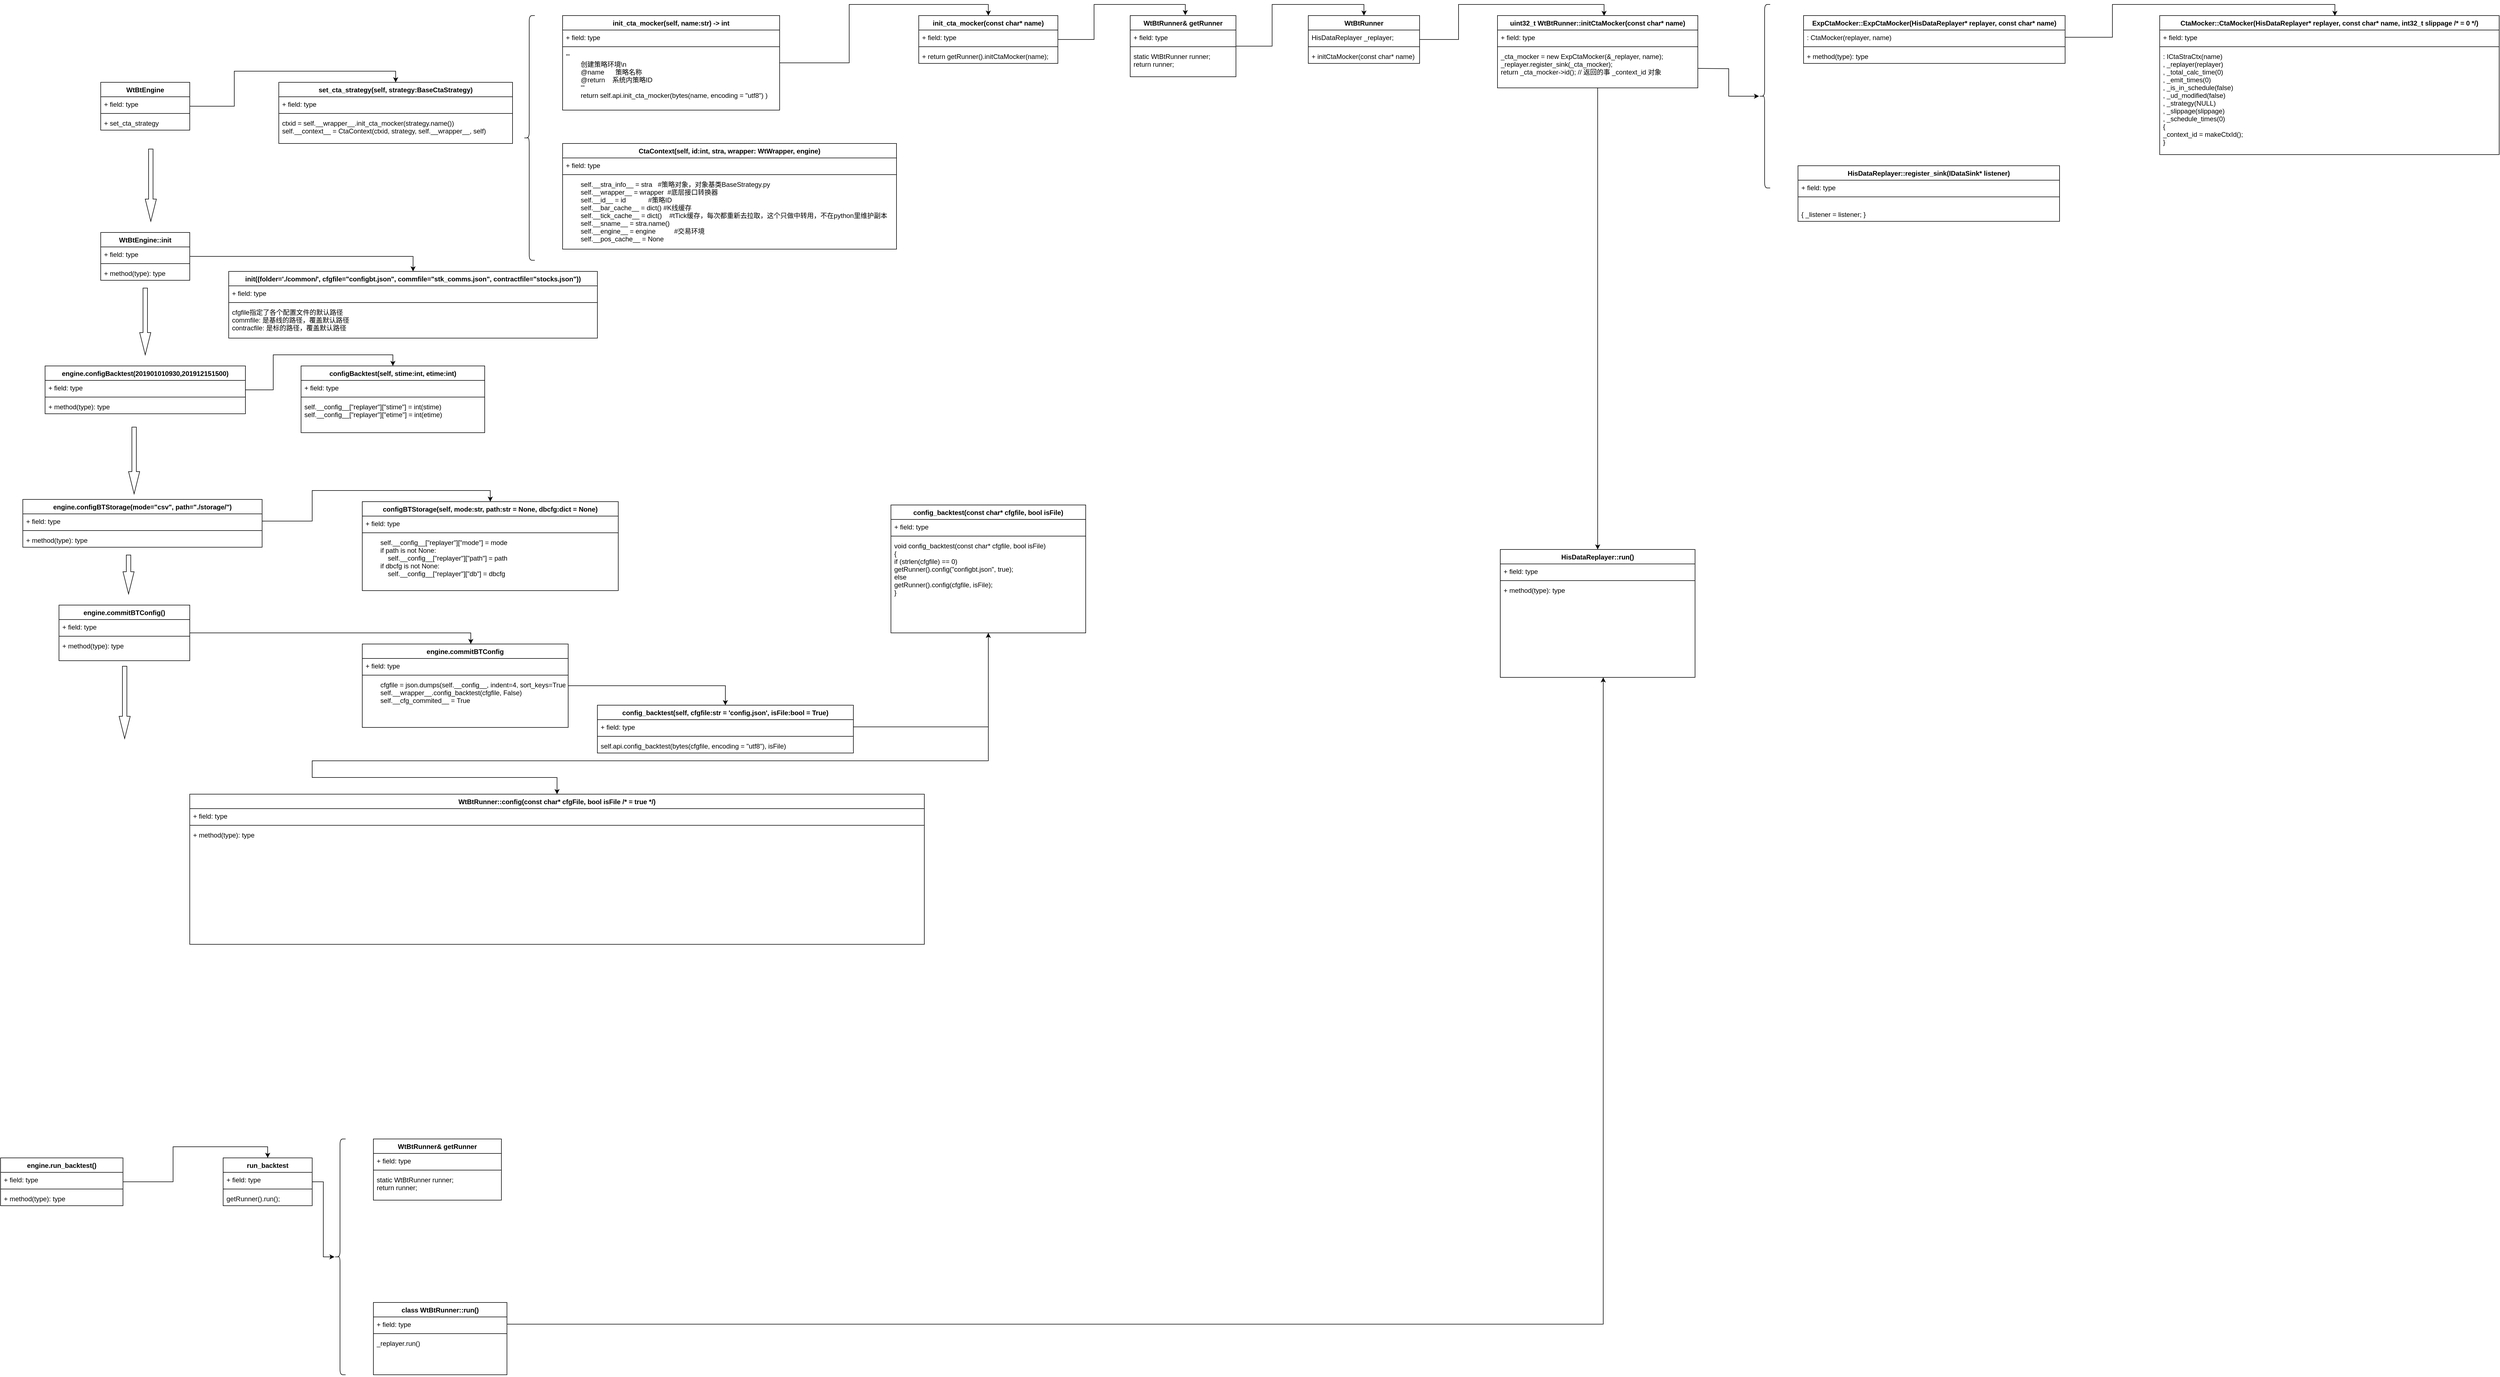 <mxfile version="14.6.1" type="github">
  <diagram name="Page-1" id="9f46799a-70d6-7492-0946-bef42562c5a5">
    <mxGraphModel dx="1422" dy="794" grid="1" gridSize="10" guides="1" tooltips="1" connect="1" arrows="1" fold="1" page="1" pageScale="1" pageWidth="1100" pageHeight="850" background="#ffffff" math="0" shadow="0">
      <root>
        <mxCell id="0" />
        <mxCell id="1" parent="0" />
        <mxCell id="l2wqr4erujufnA9Lx4gH-5" style="edgeStyle=orthogonalEdgeStyle;rounded=0;orthogonalLoop=1;jettySize=auto;html=1;entryX=0.5;entryY=0;entryDx=0;entryDy=0;" parent="1" source="Ul8AEVvklkczvMw4_RcE-1" target="l2wqr4erujufnA9Lx4gH-1" edge="1">
          <mxGeometry relative="1" as="geometry" />
        </mxCell>
        <mxCell id="Ul8AEVvklkczvMw4_RcE-1" value="WtBtEngine" style="swimlane;fontStyle=1;align=center;verticalAlign=top;childLayout=stackLayout;horizontal=1;startSize=26;horizontalStack=0;resizeParent=1;resizeParentMax=0;resizeLast=0;collapsible=1;marginBottom=0;" parent="1" vertex="1">
          <mxGeometry x="250" y="150" width="160" height="86" as="geometry" />
        </mxCell>
        <mxCell id="Ul8AEVvklkczvMw4_RcE-2" value="+ field: type" style="text;strokeColor=none;fillColor=none;align=left;verticalAlign=top;spacingLeft=4;spacingRight=4;overflow=hidden;rotatable=0;points=[[0,0.5],[1,0.5]];portConstraint=eastwest;" parent="Ul8AEVvklkczvMw4_RcE-1" vertex="1">
          <mxGeometry y="26" width="160" height="26" as="geometry" />
        </mxCell>
        <mxCell id="Ul8AEVvklkczvMw4_RcE-3" value="" style="line;strokeWidth=1;fillColor=none;align=left;verticalAlign=middle;spacingTop=-1;spacingLeft=3;spacingRight=3;rotatable=0;labelPosition=right;points=[];portConstraint=eastwest;" parent="Ul8AEVvklkczvMw4_RcE-1" vertex="1">
          <mxGeometry y="52" width="160" height="8" as="geometry" />
        </mxCell>
        <mxCell id="Ul8AEVvklkczvMw4_RcE-4" value="+ set_cta_strategy" style="text;strokeColor=none;fillColor=none;align=left;verticalAlign=top;spacingLeft=4;spacingRight=4;overflow=hidden;rotatable=0;points=[[0,0.5],[1,0.5]];portConstraint=eastwest;" parent="Ul8AEVvklkczvMw4_RcE-1" vertex="1">
          <mxGeometry y="60" width="160" height="26" as="geometry" />
        </mxCell>
        <mxCell id="l2wqr4erujufnA9Lx4gH-1" value="set_cta_strategy(self, strategy:BaseCtaStrategy)" style="swimlane;fontStyle=1;align=center;verticalAlign=top;childLayout=stackLayout;horizontal=1;startSize=26;horizontalStack=0;resizeParent=1;resizeParentMax=0;resizeLast=0;collapsible=1;marginBottom=0;" parent="1" vertex="1">
          <mxGeometry x="570" y="150" width="420" height="110" as="geometry" />
        </mxCell>
        <mxCell id="l2wqr4erujufnA9Lx4gH-2" value="+ field: type" style="text;strokeColor=none;fillColor=none;align=left;verticalAlign=top;spacingLeft=4;spacingRight=4;overflow=hidden;rotatable=0;points=[[0,0.5],[1,0.5]];portConstraint=eastwest;" parent="l2wqr4erujufnA9Lx4gH-1" vertex="1">
          <mxGeometry y="26" width="420" height="26" as="geometry" />
        </mxCell>
        <mxCell id="l2wqr4erujufnA9Lx4gH-3" value="" style="line;strokeWidth=1;fillColor=none;align=left;verticalAlign=middle;spacingTop=-1;spacingLeft=3;spacingRight=3;rotatable=0;labelPosition=right;points=[];portConstraint=eastwest;" parent="l2wqr4erujufnA9Lx4gH-1" vertex="1">
          <mxGeometry y="52" width="420" height="8" as="geometry" />
        </mxCell>
        <mxCell id="l2wqr4erujufnA9Lx4gH-4" value="ctxid = self.__wrapper__.init_cta_mocker(strategy.name())&#xa;self.__context__ = CtaContext(ctxid, strategy, self.__wrapper__, self)" style="text;strokeColor=none;fillColor=none;align=left;verticalAlign=top;spacingLeft=4;spacingRight=4;overflow=hidden;rotatable=0;points=[[0,0.5],[1,0.5]];portConstraint=eastwest;" parent="l2wqr4erujufnA9Lx4gH-1" vertex="1">
          <mxGeometry y="60" width="420" height="50" as="geometry" />
        </mxCell>
        <mxCell id="IstVKyMH8X0pCNB1lLBm-5" style="edgeStyle=orthogonalEdgeStyle;rounded=0;orthogonalLoop=1;jettySize=auto;html=1;entryX=0.5;entryY=0;entryDx=0;entryDy=0;" parent="1" source="l2wqr4erujufnA9Lx4gH-6" target="IstVKyMH8X0pCNB1lLBm-1" edge="1">
          <mxGeometry relative="1" as="geometry" />
        </mxCell>
        <mxCell id="l2wqr4erujufnA9Lx4gH-6" value="init_cta_mocker(self, name:str) -&gt; int" style="swimlane;fontStyle=1;align=center;verticalAlign=top;childLayout=stackLayout;horizontal=1;startSize=26;horizontalStack=0;resizeParent=1;resizeParentMax=0;resizeLast=0;collapsible=1;marginBottom=0;" parent="1" vertex="1">
          <mxGeometry x="1080" y="30" width="390" height="170" as="geometry" />
        </mxCell>
        <mxCell id="l2wqr4erujufnA9Lx4gH-7" value="+ field: type" style="text;strokeColor=none;fillColor=none;align=left;verticalAlign=top;spacingLeft=4;spacingRight=4;overflow=hidden;rotatable=0;points=[[0,0.5],[1,0.5]];portConstraint=eastwest;" parent="l2wqr4erujufnA9Lx4gH-6" vertex="1">
          <mxGeometry y="26" width="390" height="26" as="geometry" />
        </mxCell>
        <mxCell id="l2wqr4erujufnA9Lx4gH-8" value="" style="line;strokeWidth=1;fillColor=none;align=left;verticalAlign=middle;spacingTop=-1;spacingLeft=3;spacingRight=3;rotatable=0;labelPosition=right;points=[];portConstraint=eastwest;" parent="l2wqr4erujufnA9Lx4gH-6" vertex="1">
          <mxGeometry y="52" width="390" height="8" as="geometry" />
        </mxCell>
        <mxCell id="l2wqr4erujufnA9Lx4gH-9" value="&#39;&#39;&#39;&#xa;        创建策略环境\n&#xa;        @name      策略名称&#xa;        @return    系统内策略ID &#xa;        &#39;&#39;&#39;&#xa;        return self.api.init_cta_mocker(bytes(name, encoding = &quot;utf8&quot;) )" style="text;strokeColor=none;fillColor=none;align=left;verticalAlign=top;spacingLeft=4;spacingRight=4;overflow=hidden;rotatable=0;points=[[0,0.5],[1,0.5]];portConstraint=eastwest;" parent="l2wqr4erujufnA9Lx4gH-6" vertex="1">
          <mxGeometry y="60" width="390" height="110" as="geometry" />
        </mxCell>
        <mxCell id="l2wqr4erujufnA9Lx4gH-11" value="" style="shape=curlyBracket;whiteSpace=wrap;html=1;rounded=1;" parent="1" vertex="1">
          <mxGeometry x="1010" y="30" width="20" height="440" as="geometry" />
        </mxCell>
        <mxCell id="l2wqr4erujufnA9Lx4gH-12" value="CtaContext(self, id:int, stra, wrapper: WtWrapper, engine)" style="swimlane;fontStyle=1;align=center;verticalAlign=top;childLayout=stackLayout;horizontal=1;startSize=26;horizontalStack=0;resizeParent=1;resizeParentMax=0;resizeLast=0;collapsible=1;marginBottom=0;" parent="1" vertex="1">
          <mxGeometry x="1080" y="260" width="600" height="190" as="geometry" />
        </mxCell>
        <mxCell id="l2wqr4erujufnA9Lx4gH-13" value="+ field: type" style="text;strokeColor=none;fillColor=none;align=left;verticalAlign=top;spacingLeft=4;spacingRight=4;overflow=hidden;rotatable=0;points=[[0,0.5],[1,0.5]];portConstraint=eastwest;" parent="l2wqr4erujufnA9Lx4gH-12" vertex="1">
          <mxGeometry y="26" width="600" height="26" as="geometry" />
        </mxCell>
        <mxCell id="l2wqr4erujufnA9Lx4gH-14" value="" style="line;strokeWidth=1;fillColor=none;align=left;verticalAlign=middle;spacingTop=-1;spacingLeft=3;spacingRight=3;rotatable=0;labelPosition=right;points=[];portConstraint=eastwest;" parent="l2wqr4erujufnA9Lx4gH-12" vertex="1">
          <mxGeometry y="52" width="600" height="8" as="geometry" />
        </mxCell>
        <mxCell id="l2wqr4erujufnA9Lx4gH-15" value="        self.__stra_info__ = stra   #策略对象，对象基类BaseStrategy.py&#xa;        self.__wrapper__ = wrapper  #底层接口转换器&#xa;        self.__id__ = id            #策略ID&#xa;        self.__bar_cache__ = dict() #K线缓存&#xa;        self.__tick_cache__ = dict()    #tTick缓存，每次都重新去拉取，这个只做中转用，不在python里维护副本&#xa;        self.__sname__ = stra.name()    &#xa;        self.__engine__ = engine          #交易环境&#xa;        self.__pos_cache__ = None" style="text;strokeColor=none;fillColor=none;align=left;verticalAlign=top;spacingLeft=4;spacingRight=4;overflow=hidden;rotatable=0;points=[[0,0.5],[1,0.5]];portConstraint=eastwest;" parent="l2wqr4erujufnA9Lx4gH-12" vertex="1">
          <mxGeometry y="60" width="600" height="130" as="geometry" />
        </mxCell>
        <mxCell id="IstVKyMH8X0pCNB1lLBm-10" style="edgeStyle=orthogonalEdgeStyle;rounded=0;orthogonalLoop=1;jettySize=auto;html=1;entryX=0.521;entryY=-0.007;entryDx=0;entryDy=0;entryPerimeter=0;" parent="1" source="IstVKyMH8X0pCNB1lLBm-1" target="IstVKyMH8X0pCNB1lLBm-6" edge="1">
          <mxGeometry relative="1" as="geometry" />
        </mxCell>
        <mxCell id="IstVKyMH8X0pCNB1lLBm-1" value="init_cta_mocker(const char* name)" style="swimlane;fontStyle=1;align=center;verticalAlign=top;childLayout=stackLayout;horizontal=1;startSize=26;horizontalStack=0;resizeParent=1;resizeParentMax=0;resizeLast=0;collapsible=1;marginBottom=0;" parent="1" vertex="1">
          <mxGeometry x="1720" y="30" width="250" height="86" as="geometry" />
        </mxCell>
        <mxCell id="IstVKyMH8X0pCNB1lLBm-2" value="+ field: type" style="text;strokeColor=none;fillColor=none;align=left;verticalAlign=top;spacingLeft=4;spacingRight=4;overflow=hidden;rotatable=0;points=[[0,0.5],[1,0.5]];portConstraint=eastwest;" parent="IstVKyMH8X0pCNB1lLBm-1" vertex="1">
          <mxGeometry y="26" width="250" height="26" as="geometry" />
        </mxCell>
        <mxCell id="IstVKyMH8X0pCNB1lLBm-3" value="" style="line;strokeWidth=1;fillColor=none;align=left;verticalAlign=middle;spacingTop=-1;spacingLeft=3;spacingRight=3;rotatable=0;labelPosition=right;points=[];portConstraint=eastwest;" parent="IstVKyMH8X0pCNB1lLBm-1" vertex="1">
          <mxGeometry y="52" width="250" height="8" as="geometry" />
        </mxCell>
        <mxCell id="IstVKyMH8X0pCNB1lLBm-4" value="+ return getRunner().initCtaMocker(name);" style="text;strokeColor=none;fillColor=none;align=left;verticalAlign=top;spacingLeft=4;spacingRight=4;overflow=hidden;rotatable=0;points=[[0,0.5],[1,0.5]];portConstraint=eastwest;" parent="IstVKyMH8X0pCNB1lLBm-1" vertex="1">
          <mxGeometry y="60" width="250" height="26" as="geometry" />
        </mxCell>
        <mxCell id="IstVKyMH8X0pCNB1lLBm-15" style="edgeStyle=orthogonalEdgeStyle;rounded=0;orthogonalLoop=1;jettySize=auto;html=1;entryX=0.5;entryY=0;entryDx=0;entryDy=0;" parent="1" source="IstVKyMH8X0pCNB1lLBm-6" target="IstVKyMH8X0pCNB1lLBm-11" edge="1">
          <mxGeometry relative="1" as="geometry" />
        </mxCell>
        <mxCell id="IstVKyMH8X0pCNB1lLBm-6" value="WtBtRunner&amp; getRunner" style="swimlane;fontStyle=1;align=center;verticalAlign=top;childLayout=stackLayout;horizontal=1;startSize=26;horizontalStack=0;resizeParent=1;resizeParentMax=0;resizeLast=0;collapsible=1;marginBottom=0;" parent="1" vertex="1">
          <mxGeometry x="2100" y="30" width="190" height="110" as="geometry" />
        </mxCell>
        <mxCell id="IstVKyMH8X0pCNB1lLBm-7" value="+ field: type" style="text;strokeColor=none;fillColor=none;align=left;verticalAlign=top;spacingLeft=4;spacingRight=4;overflow=hidden;rotatable=0;points=[[0,0.5],[1,0.5]];portConstraint=eastwest;" parent="IstVKyMH8X0pCNB1lLBm-6" vertex="1">
          <mxGeometry y="26" width="190" height="26" as="geometry" />
        </mxCell>
        <mxCell id="IstVKyMH8X0pCNB1lLBm-8" value="" style="line;strokeWidth=1;fillColor=none;align=left;verticalAlign=middle;spacingTop=-1;spacingLeft=3;spacingRight=3;rotatable=0;labelPosition=right;points=[];portConstraint=eastwest;" parent="IstVKyMH8X0pCNB1lLBm-6" vertex="1">
          <mxGeometry y="52" width="190" height="8" as="geometry" />
        </mxCell>
        <mxCell id="IstVKyMH8X0pCNB1lLBm-9" value="static WtBtRunner runner;&#xa;return runner;" style="text;strokeColor=none;fillColor=none;align=left;verticalAlign=top;spacingLeft=4;spacingRight=4;overflow=hidden;rotatable=0;points=[[0,0.5],[1,0.5]];portConstraint=eastwest;" parent="IstVKyMH8X0pCNB1lLBm-6" vertex="1">
          <mxGeometry y="60" width="190" height="50" as="geometry" />
        </mxCell>
        <mxCell id="IstVKyMH8X0pCNB1lLBm-20" style="edgeStyle=orthogonalEdgeStyle;rounded=0;orthogonalLoop=1;jettySize=auto;html=1;entryX=0.532;entryY=0.004;entryDx=0;entryDy=0;entryPerimeter=0;" parent="1" source="IstVKyMH8X0pCNB1lLBm-11" target="IstVKyMH8X0pCNB1lLBm-16" edge="1">
          <mxGeometry relative="1" as="geometry" />
        </mxCell>
        <mxCell id="IstVKyMH8X0pCNB1lLBm-11" value="WtBtRunner" style="swimlane;fontStyle=1;align=center;verticalAlign=top;childLayout=stackLayout;horizontal=1;startSize=26;horizontalStack=0;resizeParent=1;resizeParentMax=0;resizeLast=0;collapsible=1;marginBottom=0;" parent="1" vertex="1">
          <mxGeometry x="2420" y="30" width="200" height="86" as="geometry" />
        </mxCell>
        <mxCell id="IstVKyMH8X0pCNB1lLBm-12" value="HisDataReplayer _replayer;" style="text;strokeColor=none;fillColor=none;align=left;verticalAlign=top;spacingLeft=4;spacingRight=4;overflow=hidden;rotatable=0;points=[[0,0.5],[1,0.5]];portConstraint=eastwest;" parent="IstVKyMH8X0pCNB1lLBm-11" vertex="1">
          <mxGeometry y="26" width="200" height="26" as="geometry" />
        </mxCell>
        <mxCell id="IstVKyMH8X0pCNB1lLBm-13" value="" style="line;strokeWidth=1;fillColor=none;align=left;verticalAlign=middle;spacingTop=-1;spacingLeft=3;spacingRight=3;rotatable=0;labelPosition=right;points=[];portConstraint=eastwest;" parent="IstVKyMH8X0pCNB1lLBm-11" vertex="1">
          <mxGeometry y="52" width="200" height="8" as="geometry" />
        </mxCell>
        <mxCell id="IstVKyMH8X0pCNB1lLBm-14" value="+ initCtaMocker(const char* name)" style="text;strokeColor=none;fillColor=none;align=left;verticalAlign=top;spacingLeft=4;spacingRight=4;overflow=hidden;rotatable=0;points=[[0,0.5],[1,0.5]];portConstraint=eastwest;" parent="IstVKyMH8X0pCNB1lLBm-11" vertex="1">
          <mxGeometry y="60" width="200" height="26" as="geometry" />
        </mxCell>
        <mxCell id="IstVKyMH8X0pCNB1lLBm-64" style="edgeStyle=orthogonalEdgeStyle;rounded=0;orthogonalLoop=1;jettySize=auto;html=1;entryX=0.5;entryY=0;entryDx=0;entryDy=0;" parent="1" source="IstVKyMH8X0pCNB1lLBm-16" target="IstVKyMH8X0pCNB1lLBm-59" edge="1">
          <mxGeometry relative="1" as="geometry" />
        </mxCell>
        <mxCell id="IstVKyMH8X0pCNB1lLBm-16" value="uint32_t WtBtRunner::initCtaMocker(const char* name)" style="swimlane;fontStyle=1;align=center;verticalAlign=top;childLayout=stackLayout;horizontal=1;startSize=26;horizontalStack=0;resizeParent=1;resizeParentMax=0;resizeLast=0;collapsible=1;marginBottom=0;" parent="1" vertex="1">
          <mxGeometry x="2760" y="30" width="360" height="130" as="geometry" />
        </mxCell>
        <mxCell id="IstVKyMH8X0pCNB1lLBm-17" value="+ field: type" style="text;strokeColor=none;fillColor=none;align=left;verticalAlign=top;spacingLeft=4;spacingRight=4;overflow=hidden;rotatable=0;points=[[0,0.5],[1,0.5]];portConstraint=eastwest;" parent="IstVKyMH8X0pCNB1lLBm-16" vertex="1">
          <mxGeometry y="26" width="360" height="26" as="geometry" />
        </mxCell>
        <mxCell id="IstVKyMH8X0pCNB1lLBm-18" value="" style="line;strokeWidth=1;fillColor=none;align=left;verticalAlign=middle;spacingTop=-1;spacingLeft=3;spacingRight=3;rotatable=0;labelPosition=right;points=[];portConstraint=eastwest;" parent="IstVKyMH8X0pCNB1lLBm-16" vertex="1">
          <mxGeometry y="52" width="360" height="8" as="geometry" />
        </mxCell>
        <mxCell id="IstVKyMH8X0pCNB1lLBm-25" value="_cta_mocker = new ExpCtaMocker(&amp;_replayer, name);&#xa; _replayer.register_sink(_cta_mocker);&#xa; return _cta_mocker-&gt;id(); // 返回的事 _context_id 对象" style="text;strokeColor=none;fillColor=none;align=left;verticalAlign=top;spacingLeft=4;spacingRight=4;overflow=hidden;rotatable=0;points=[[0,0.5],[1,0.5]];portConstraint=eastwest;" parent="IstVKyMH8X0pCNB1lLBm-16" vertex="1">
          <mxGeometry y="60" width="360" height="70" as="geometry" />
        </mxCell>
        <mxCell id="IstVKyMH8X0pCNB1lLBm-21" value="ExpCtaMocker::ExpCtaMocker(HisDataReplayer* replayer, const char* name)" style="swimlane;fontStyle=1;align=center;verticalAlign=top;childLayout=stackLayout;horizontal=1;startSize=26;horizontalStack=0;resizeParent=1;resizeParentMax=0;resizeLast=0;collapsible=1;marginBottom=0;" parent="1" vertex="1">
          <mxGeometry x="3310" y="30" width="470" height="86" as="geometry" />
        </mxCell>
        <mxCell id="IstVKyMH8X0pCNB1lLBm-22" value=": CtaMocker(replayer, name)" style="text;strokeColor=none;fillColor=none;align=left;verticalAlign=top;spacingLeft=4;spacingRight=4;overflow=hidden;rotatable=0;points=[[0,0.5],[1,0.5]];portConstraint=eastwest;" parent="IstVKyMH8X0pCNB1lLBm-21" vertex="1">
          <mxGeometry y="26" width="470" height="26" as="geometry" />
        </mxCell>
        <mxCell id="IstVKyMH8X0pCNB1lLBm-23" value="" style="line;strokeWidth=1;fillColor=none;align=left;verticalAlign=middle;spacingTop=-1;spacingLeft=3;spacingRight=3;rotatable=0;labelPosition=right;points=[];portConstraint=eastwest;" parent="IstVKyMH8X0pCNB1lLBm-21" vertex="1">
          <mxGeometry y="52" width="470" height="8" as="geometry" />
        </mxCell>
        <mxCell id="IstVKyMH8X0pCNB1lLBm-24" value="+ method(type): type" style="text;strokeColor=none;fillColor=none;align=left;verticalAlign=top;spacingLeft=4;spacingRight=4;overflow=hidden;rotatable=0;points=[[0,0.5],[1,0.5]];portConstraint=eastwest;" parent="IstVKyMH8X0pCNB1lLBm-21" vertex="1">
          <mxGeometry y="60" width="470" height="26" as="geometry" />
        </mxCell>
        <mxCell id="IstVKyMH8X0pCNB1lLBm-27" value="CtaMocker::CtaMocker(HisDataReplayer* replayer, const char* name, int32_t slippage /* = 0 */)" style="swimlane;fontStyle=1;align=center;verticalAlign=top;childLayout=stackLayout;horizontal=1;startSize=26;horizontalStack=0;resizeParent=1;resizeParentMax=0;resizeLast=0;collapsible=1;marginBottom=0;" parent="1" vertex="1">
          <mxGeometry x="3950" y="30" width="610" height="250" as="geometry" />
        </mxCell>
        <mxCell id="IstVKyMH8X0pCNB1lLBm-28" value="+ field: type" style="text;strokeColor=none;fillColor=none;align=left;verticalAlign=top;spacingLeft=4;spacingRight=4;overflow=hidden;rotatable=0;points=[[0,0.5],[1,0.5]];portConstraint=eastwest;" parent="IstVKyMH8X0pCNB1lLBm-27" vertex="1">
          <mxGeometry y="26" width="610" height="26" as="geometry" />
        </mxCell>
        <mxCell id="IstVKyMH8X0pCNB1lLBm-29" value="" style="line;strokeWidth=1;fillColor=none;align=left;verticalAlign=middle;spacingTop=-1;spacingLeft=3;spacingRight=3;rotatable=0;labelPosition=right;points=[];portConstraint=eastwest;" parent="IstVKyMH8X0pCNB1lLBm-27" vertex="1">
          <mxGeometry y="52" width="610" height="8" as="geometry" />
        </mxCell>
        <mxCell id="IstVKyMH8X0pCNB1lLBm-30" value=": ICtaStraCtx(name)&#xa; , _replayer(replayer)&#xa; , _total_calc_time(0)&#xa; , _emit_times(0)&#xa; , _is_in_schedule(false)&#xa; , _ud_modified(false)&#xa; , _strategy(NULL)&#xa; , _slippage(slippage)&#xa; , _schedule_times(0)&#xa;{&#xa; _context_id = makeCtxId();&#xa;}" style="text;strokeColor=none;fillColor=none;align=left;verticalAlign=top;spacingLeft=4;spacingRight=4;overflow=hidden;rotatable=0;points=[[0,0.5],[1,0.5]];portConstraint=eastwest;" parent="IstVKyMH8X0pCNB1lLBm-27" vertex="1">
          <mxGeometry y="60" width="610" height="190" as="geometry" />
        </mxCell>
        <mxCell id="IstVKyMH8X0pCNB1lLBm-31" style="edgeStyle=orthogonalEdgeStyle;rounded=0;orthogonalLoop=1;jettySize=auto;html=1;entryX=0.516;entryY=0.002;entryDx=0;entryDy=0;entryPerimeter=0;" parent="1" source="IstVKyMH8X0pCNB1lLBm-22" target="IstVKyMH8X0pCNB1lLBm-27" edge="1">
          <mxGeometry relative="1" as="geometry" />
        </mxCell>
        <mxCell id="IstVKyMH8X0pCNB1lLBm-32" value="" style="shape=curlyBracket;whiteSpace=wrap;html=1;rounded=1;" parent="1" vertex="1">
          <mxGeometry x="3230" y="10" width="20" height="330" as="geometry" />
        </mxCell>
        <mxCell id="IstVKyMH8X0pCNB1lLBm-33" style="edgeStyle=orthogonalEdgeStyle;rounded=0;orthogonalLoop=1;jettySize=auto;html=1;" parent="1" target="IstVKyMH8X0pCNB1lLBm-32" edge="1">
          <mxGeometry relative="1" as="geometry">
            <mxPoint x="3120" y="125.034" as="sourcePoint" />
          </mxGeometry>
        </mxCell>
        <mxCell id="IstVKyMH8X0pCNB1lLBm-34" value="HisDataReplayer::register_sink(IDataSink* listener)" style="swimlane;fontStyle=1;align=center;verticalAlign=top;childLayout=stackLayout;horizontal=1;startSize=26;horizontalStack=0;resizeParent=1;resizeParentMax=0;resizeLast=0;collapsible=1;marginBottom=0;" parent="1" vertex="1">
          <mxGeometry x="3300" y="300" width="470" height="100" as="geometry" />
        </mxCell>
        <mxCell id="IstVKyMH8X0pCNB1lLBm-35" value="+ field: type" style="text;strokeColor=none;fillColor=none;align=left;verticalAlign=top;spacingLeft=4;spacingRight=4;overflow=hidden;rotatable=0;points=[[0,0.5],[1,0.5]];portConstraint=eastwest;" parent="IstVKyMH8X0pCNB1lLBm-34" vertex="1">
          <mxGeometry y="26" width="470" height="26" as="geometry" />
        </mxCell>
        <mxCell id="IstVKyMH8X0pCNB1lLBm-36" value="" style="line;strokeWidth=1;fillColor=none;align=left;verticalAlign=middle;spacingTop=-1;spacingLeft=3;spacingRight=3;rotatable=0;labelPosition=right;points=[];portConstraint=eastwest;" parent="IstVKyMH8X0pCNB1lLBm-34" vertex="1">
          <mxGeometry y="52" width="470" height="8" as="geometry" />
        </mxCell>
        <mxCell id="IstVKyMH8X0pCNB1lLBm-37" value="&#xa;{ _listener = listener; }" style="text;strokeColor=none;fillColor=none;align=left;verticalAlign=top;spacingLeft=4;spacingRight=4;overflow=hidden;rotatable=0;points=[[0,0.5],[1,0.5]];portConstraint=eastwest;" parent="IstVKyMH8X0pCNB1lLBm-34" vertex="1">
          <mxGeometry y="60" width="470" height="40" as="geometry" />
        </mxCell>
        <mxCell id="IstVKyMH8X0pCNB1lLBm-38" value="" style="html=1;shadow=0;dashed=0;align=center;verticalAlign=middle;shape=mxgraph.arrows2.arrow;dy=0.6;dx=40;direction=south;notch=0;" parent="1" vertex="1">
          <mxGeometry x="283" y="1200" width="20" height="130" as="geometry" />
        </mxCell>
        <mxCell id="IstVKyMH8X0pCNB1lLBm-51" style="edgeStyle=orthogonalEdgeStyle;rounded=0;orthogonalLoop=1;jettySize=auto;html=1;entryX=0.5;entryY=0;entryDx=0;entryDy=0;" parent="1" source="IstVKyMH8X0pCNB1lLBm-39" target="IstVKyMH8X0pCNB1lLBm-43" edge="1">
          <mxGeometry relative="1" as="geometry" />
        </mxCell>
        <mxCell id="IstVKyMH8X0pCNB1lLBm-39" value="engine.run_backtest()" style="swimlane;fontStyle=1;align=center;verticalAlign=top;childLayout=stackLayout;horizontal=1;startSize=26;horizontalStack=0;resizeParent=1;resizeParentMax=0;resizeLast=0;collapsible=1;marginBottom=0;" parent="1" vertex="1">
          <mxGeometry x="70" y="2084" width="220" height="86" as="geometry" />
        </mxCell>
        <mxCell id="IstVKyMH8X0pCNB1lLBm-40" value="+ field: type" style="text;strokeColor=none;fillColor=none;align=left;verticalAlign=top;spacingLeft=4;spacingRight=4;overflow=hidden;rotatable=0;points=[[0,0.5],[1,0.5]];portConstraint=eastwest;" parent="IstVKyMH8X0pCNB1lLBm-39" vertex="1">
          <mxGeometry y="26" width="220" height="26" as="geometry" />
        </mxCell>
        <mxCell id="IstVKyMH8X0pCNB1lLBm-41" value="" style="line;strokeWidth=1;fillColor=none;align=left;verticalAlign=middle;spacingTop=-1;spacingLeft=3;spacingRight=3;rotatable=0;labelPosition=right;points=[];portConstraint=eastwest;" parent="IstVKyMH8X0pCNB1lLBm-39" vertex="1">
          <mxGeometry y="52" width="220" height="8" as="geometry" />
        </mxCell>
        <mxCell id="IstVKyMH8X0pCNB1lLBm-42" value="+ method(type): type" style="text;strokeColor=none;fillColor=none;align=left;verticalAlign=top;spacingLeft=4;spacingRight=4;overflow=hidden;rotatable=0;points=[[0,0.5],[1,0.5]];portConstraint=eastwest;" parent="IstVKyMH8X0pCNB1lLBm-39" vertex="1">
          <mxGeometry y="60" width="220" height="26" as="geometry" />
        </mxCell>
        <mxCell id="IstVKyMH8X0pCNB1lLBm-54" style="edgeStyle=orthogonalEdgeStyle;rounded=0;orthogonalLoop=1;jettySize=auto;html=1;" parent="1" source="IstVKyMH8X0pCNB1lLBm-43" target="IstVKyMH8X0pCNB1lLBm-53" edge="1">
          <mxGeometry relative="1" as="geometry" />
        </mxCell>
        <mxCell id="IstVKyMH8X0pCNB1lLBm-43" value="run_backtest" style="swimlane;fontStyle=1;align=center;verticalAlign=top;childLayout=stackLayout;horizontal=1;startSize=26;horizontalStack=0;resizeParent=1;resizeParentMax=0;resizeLast=0;collapsible=1;marginBottom=0;" parent="1" vertex="1">
          <mxGeometry x="470" y="2084" width="160" height="86" as="geometry" />
        </mxCell>
        <mxCell id="IstVKyMH8X0pCNB1lLBm-44" value="+ field: type" style="text;strokeColor=none;fillColor=none;align=left;verticalAlign=top;spacingLeft=4;spacingRight=4;overflow=hidden;rotatable=0;points=[[0,0.5],[1,0.5]];portConstraint=eastwest;" parent="IstVKyMH8X0pCNB1lLBm-43" vertex="1">
          <mxGeometry y="26" width="160" height="26" as="geometry" />
        </mxCell>
        <mxCell id="IstVKyMH8X0pCNB1lLBm-45" value="" style="line;strokeWidth=1;fillColor=none;align=left;verticalAlign=middle;spacingTop=-1;spacingLeft=3;spacingRight=3;rotatable=0;labelPosition=right;points=[];portConstraint=eastwest;" parent="IstVKyMH8X0pCNB1lLBm-43" vertex="1">
          <mxGeometry y="52" width="160" height="8" as="geometry" />
        </mxCell>
        <mxCell id="IstVKyMH8X0pCNB1lLBm-46" value="getRunner().run();" style="text;strokeColor=none;fillColor=none;align=left;verticalAlign=top;spacingLeft=4;spacingRight=4;overflow=hidden;rotatable=0;points=[[0,0.5],[1,0.5]];portConstraint=eastwest;" parent="IstVKyMH8X0pCNB1lLBm-43" vertex="1">
          <mxGeometry y="60" width="160" height="26" as="geometry" />
        </mxCell>
        <mxCell id="IstVKyMH8X0pCNB1lLBm-47" value="WtBtRunner&amp; getRunner" style="swimlane;fontStyle=1;align=center;verticalAlign=top;childLayout=stackLayout;horizontal=1;startSize=26;horizontalStack=0;resizeParent=1;resizeParentMax=0;resizeLast=0;collapsible=1;marginBottom=0;" parent="1" vertex="1">
          <mxGeometry x="740" y="2050" width="230" height="110" as="geometry" />
        </mxCell>
        <mxCell id="IstVKyMH8X0pCNB1lLBm-48" value="+ field: type" style="text;strokeColor=none;fillColor=none;align=left;verticalAlign=top;spacingLeft=4;spacingRight=4;overflow=hidden;rotatable=0;points=[[0,0.5],[1,0.5]];portConstraint=eastwest;" parent="IstVKyMH8X0pCNB1lLBm-47" vertex="1">
          <mxGeometry y="26" width="230" height="26" as="geometry" />
        </mxCell>
        <mxCell id="IstVKyMH8X0pCNB1lLBm-49" value="" style="line;strokeWidth=1;fillColor=none;align=left;verticalAlign=middle;spacingTop=-1;spacingLeft=3;spacingRight=3;rotatable=0;labelPosition=right;points=[];portConstraint=eastwest;" parent="IstVKyMH8X0pCNB1lLBm-47" vertex="1">
          <mxGeometry y="52" width="230" height="8" as="geometry" />
        </mxCell>
        <mxCell id="IstVKyMH8X0pCNB1lLBm-50" value="static WtBtRunner runner;&#xa; return runner;" style="text;strokeColor=none;fillColor=none;align=left;verticalAlign=top;spacingLeft=4;spacingRight=4;overflow=hidden;rotatable=0;points=[[0,0.5],[1,0.5]];portConstraint=eastwest;" parent="IstVKyMH8X0pCNB1lLBm-47" vertex="1">
          <mxGeometry y="60" width="230" height="50" as="geometry" />
        </mxCell>
        <mxCell id="IstVKyMH8X0pCNB1lLBm-53" value="" style="shape=curlyBracket;whiteSpace=wrap;html=1;rounded=1;" parent="1" vertex="1">
          <mxGeometry x="670" y="2050" width="20" height="424" as="geometry" />
        </mxCell>
        <mxCell id="IstVKyMH8X0pCNB1lLBm-55" value="class WtBtRunner::run()" style="swimlane;fontStyle=1;align=center;verticalAlign=top;childLayout=stackLayout;horizontal=1;startSize=26;horizontalStack=0;resizeParent=1;resizeParentMax=0;resizeLast=0;collapsible=1;marginBottom=0;" parent="1" vertex="1">
          <mxGeometry x="740" y="2344" width="240" height="130" as="geometry" />
        </mxCell>
        <mxCell id="IstVKyMH8X0pCNB1lLBm-56" value="+ field: type" style="text;strokeColor=none;fillColor=none;align=left;verticalAlign=top;spacingLeft=4;spacingRight=4;overflow=hidden;rotatable=0;points=[[0,0.5],[1,0.5]];portConstraint=eastwest;" parent="IstVKyMH8X0pCNB1lLBm-55" vertex="1">
          <mxGeometry y="26" width="240" height="26" as="geometry" />
        </mxCell>
        <mxCell id="IstVKyMH8X0pCNB1lLBm-57" value="" style="line;strokeWidth=1;fillColor=none;align=left;verticalAlign=middle;spacingTop=-1;spacingLeft=3;spacingRight=3;rotatable=0;labelPosition=right;points=[];portConstraint=eastwest;" parent="IstVKyMH8X0pCNB1lLBm-55" vertex="1">
          <mxGeometry y="52" width="240" height="8" as="geometry" />
        </mxCell>
        <mxCell id="IstVKyMH8X0pCNB1lLBm-58" value="_replayer.run()" style="text;strokeColor=none;fillColor=none;align=left;verticalAlign=top;spacingLeft=4;spacingRight=4;overflow=hidden;rotatable=0;points=[[0,0.5],[1,0.5]];portConstraint=eastwest;" parent="IstVKyMH8X0pCNB1lLBm-55" vertex="1">
          <mxGeometry y="60" width="240" height="70" as="geometry" />
        </mxCell>
        <mxCell id="IstVKyMH8X0pCNB1lLBm-59" value="HisDataReplayer::run()" style="swimlane;fontStyle=1;align=center;verticalAlign=top;childLayout=stackLayout;horizontal=1;startSize=26;horizontalStack=0;resizeParent=1;resizeParentMax=0;resizeLast=0;collapsible=1;marginBottom=0;" parent="1" vertex="1">
          <mxGeometry x="2765" y="990" width="350" height="230" as="geometry" />
        </mxCell>
        <mxCell id="IstVKyMH8X0pCNB1lLBm-60" value="+ field: type" style="text;strokeColor=none;fillColor=none;align=left;verticalAlign=top;spacingLeft=4;spacingRight=4;overflow=hidden;rotatable=0;points=[[0,0.5],[1,0.5]];portConstraint=eastwest;" parent="IstVKyMH8X0pCNB1lLBm-59" vertex="1">
          <mxGeometry y="26" width="350" height="26" as="geometry" />
        </mxCell>
        <mxCell id="IstVKyMH8X0pCNB1lLBm-61" value="" style="line;strokeWidth=1;fillColor=none;align=left;verticalAlign=middle;spacingTop=-1;spacingLeft=3;spacingRight=3;rotatable=0;labelPosition=right;points=[];portConstraint=eastwest;" parent="IstVKyMH8X0pCNB1lLBm-59" vertex="1">
          <mxGeometry y="52" width="350" height="8" as="geometry" />
        </mxCell>
        <mxCell id="IstVKyMH8X0pCNB1lLBm-62" value="+ method(type): type" style="text;strokeColor=none;fillColor=none;align=left;verticalAlign=top;spacingLeft=4;spacingRight=4;overflow=hidden;rotatable=0;points=[[0,0.5],[1,0.5]];portConstraint=eastwest;" parent="IstVKyMH8X0pCNB1lLBm-59" vertex="1">
          <mxGeometry y="60" width="350" height="170" as="geometry" />
        </mxCell>
        <mxCell id="IstVKyMH8X0pCNB1lLBm-63" style="edgeStyle=orthogonalEdgeStyle;rounded=0;orthogonalLoop=1;jettySize=auto;html=1;" parent="1" source="IstVKyMH8X0pCNB1lLBm-56" target="IstVKyMH8X0pCNB1lLBm-62" edge="1">
          <mxGeometry relative="1" as="geometry">
            <Array as="points">
              <mxPoint x="2950" y="2383" />
            </Array>
          </mxGeometry>
        </mxCell>
        <mxCell id="IstVKyMH8X0pCNB1lLBm-106" style="edgeStyle=orthogonalEdgeStyle;rounded=0;orthogonalLoop=1;jettySize=auto;html=1;entryX=0.527;entryY=0;entryDx=0;entryDy=0;entryPerimeter=0;" parent="1" source="IstVKyMH8X0pCNB1lLBm-65" target="IstVKyMH8X0pCNB1lLBm-102" edge="1">
          <mxGeometry relative="1" as="geometry" />
        </mxCell>
        <mxCell id="IstVKyMH8X0pCNB1lLBm-65" value="engine.commitBTConfig()" style="swimlane;fontStyle=1;align=center;verticalAlign=top;childLayout=stackLayout;horizontal=1;startSize=26;horizontalStack=0;resizeParent=1;resizeParentMax=0;resizeLast=0;collapsible=1;marginBottom=0;" parent="1" vertex="1">
          <mxGeometry x="175" y="1090" width="235" height="100" as="geometry" />
        </mxCell>
        <mxCell id="IstVKyMH8X0pCNB1lLBm-66" value="+ field: type" style="text;strokeColor=none;fillColor=none;align=left;verticalAlign=top;spacingLeft=4;spacingRight=4;overflow=hidden;rotatable=0;points=[[0,0.5],[1,0.5]];portConstraint=eastwest;" parent="IstVKyMH8X0pCNB1lLBm-65" vertex="1">
          <mxGeometry y="26" width="235" height="26" as="geometry" />
        </mxCell>
        <mxCell id="IstVKyMH8X0pCNB1lLBm-67" value="" style="line;strokeWidth=1;fillColor=none;align=left;verticalAlign=middle;spacingTop=-1;spacingLeft=3;spacingRight=3;rotatable=0;labelPosition=right;points=[];portConstraint=eastwest;" parent="IstVKyMH8X0pCNB1lLBm-65" vertex="1">
          <mxGeometry y="52" width="235" height="8" as="geometry" />
        </mxCell>
        <mxCell id="IstVKyMH8X0pCNB1lLBm-68" value="+ method(type): type" style="text;strokeColor=none;fillColor=none;align=left;verticalAlign=top;spacingLeft=4;spacingRight=4;overflow=hidden;rotatable=0;points=[[0,0.5],[1,0.5]];portConstraint=eastwest;" parent="IstVKyMH8X0pCNB1lLBm-65" vertex="1">
          <mxGeometry y="60" width="235" height="40" as="geometry" />
        </mxCell>
        <mxCell id="IstVKyMH8X0pCNB1lLBm-86" style="edgeStyle=orthogonalEdgeStyle;rounded=0;orthogonalLoop=1;jettySize=auto;html=1;entryX=0.5;entryY=0;entryDx=0;entryDy=0;" parent="1" source="IstVKyMH8X0pCNB1lLBm-70" target="IstVKyMH8X0pCNB1lLBm-82" edge="1">
          <mxGeometry relative="1" as="geometry" />
        </mxCell>
        <mxCell id="IstVKyMH8X0pCNB1lLBm-70" value="WtBtEngine::init" style="swimlane;fontStyle=1;align=center;verticalAlign=top;childLayout=stackLayout;horizontal=1;startSize=26;horizontalStack=0;resizeParent=1;resizeParentMax=0;resizeLast=0;collapsible=1;marginBottom=0;" parent="1" vertex="1">
          <mxGeometry x="250" y="420" width="160" height="86" as="geometry" />
        </mxCell>
        <mxCell id="IstVKyMH8X0pCNB1lLBm-71" value="+ field: type" style="text;strokeColor=none;fillColor=none;align=left;verticalAlign=top;spacingLeft=4;spacingRight=4;overflow=hidden;rotatable=0;points=[[0,0.5],[1,0.5]];portConstraint=eastwest;" parent="IstVKyMH8X0pCNB1lLBm-70" vertex="1">
          <mxGeometry y="26" width="160" height="26" as="geometry" />
        </mxCell>
        <mxCell id="IstVKyMH8X0pCNB1lLBm-72" value="" style="line;strokeWidth=1;fillColor=none;align=left;verticalAlign=middle;spacingTop=-1;spacingLeft=3;spacingRight=3;rotatable=0;labelPosition=right;points=[];portConstraint=eastwest;" parent="IstVKyMH8X0pCNB1lLBm-70" vertex="1">
          <mxGeometry y="52" width="160" height="8" as="geometry" />
        </mxCell>
        <mxCell id="IstVKyMH8X0pCNB1lLBm-73" value="+ method(type): type" style="text;strokeColor=none;fillColor=none;align=left;verticalAlign=top;spacingLeft=4;spacingRight=4;overflow=hidden;rotatable=0;points=[[0,0.5],[1,0.5]];portConstraint=eastwest;" parent="IstVKyMH8X0pCNB1lLBm-70" vertex="1">
          <mxGeometry y="60" width="160" height="26" as="geometry" />
        </mxCell>
        <mxCell id="IstVKyMH8X0pCNB1lLBm-91" style="edgeStyle=orthogonalEdgeStyle;rounded=0;orthogonalLoop=1;jettySize=auto;html=1;entryX=0.5;entryY=0;entryDx=0;entryDy=0;" parent="1" source="IstVKyMH8X0pCNB1lLBm-74" target="IstVKyMH8X0pCNB1lLBm-87" edge="1">
          <mxGeometry relative="1" as="geometry" />
        </mxCell>
        <mxCell id="IstVKyMH8X0pCNB1lLBm-74" value="engine.configBacktest(201901010930,201912151500)" style="swimlane;fontStyle=1;align=center;verticalAlign=top;childLayout=stackLayout;horizontal=1;startSize=26;horizontalStack=0;resizeParent=1;resizeParentMax=0;resizeLast=0;collapsible=1;marginBottom=0;" parent="1" vertex="1">
          <mxGeometry x="150" y="660" width="360" height="86" as="geometry" />
        </mxCell>
        <mxCell id="IstVKyMH8X0pCNB1lLBm-75" value="+ field: type" style="text;strokeColor=none;fillColor=none;align=left;verticalAlign=top;spacingLeft=4;spacingRight=4;overflow=hidden;rotatable=0;points=[[0,0.5],[1,0.5]];portConstraint=eastwest;" parent="IstVKyMH8X0pCNB1lLBm-74" vertex="1">
          <mxGeometry y="26" width="360" height="26" as="geometry" />
        </mxCell>
        <mxCell id="IstVKyMH8X0pCNB1lLBm-76" value="" style="line;strokeWidth=1;fillColor=none;align=left;verticalAlign=middle;spacingTop=-1;spacingLeft=3;spacingRight=3;rotatable=0;labelPosition=right;points=[];portConstraint=eastwest;" parent="IstVKyMH8X0pCNB1lLBm-74" vertex="1">
          <mxGeometry y="52" width="360" height="8" as="geometry" />
        </mxCell>
        <mxCell id="IstVKyMH8X0pCNB1lLBm-77" value="+ method(type): type" style="text;strokeColor=none;fillColor=none;align=left;verticalAlign=top;spacingLeft=4;spacingRight=4;overflow=hidden;rotatable=0;points=[[0,0.5],[1,0.5]];portConstraint=eastwest;" parent="IstVKyMH8X0pCNB1lLBm-74" vertex="1">
          <mxGeometry y="60" width="360" height="26" as="geometry" />
        </mxCell>
        <mxCell id="IstVKyMH8X0pCNB1lLBm-78" value="" style="html=1;shadow=0;dashed=0;align=center;verticalAlign=middle;shape=mxgraph.arrows2.arrow;dy=0.6;dx=40;direction=south;notch=0;" parent="1" vertex="1">
          <mxGeometry x="330" y="270" width="20" height="130" as="geometry" />
        </mxCell>
        <mxCell id="IstVKyMH8X0pCNB1lLBm-80" value="" style="html=1;shadow=0;dashed=0;align=center;verticalAlign=middle;shape=mxgraph.arrows2.arrow;dy=0.6;dx=40;direction=south;notch=0;" parent="1" vertex="1">
          <mxGeometry x="320" y="520" width="20" height="120" as="geometry" />
        </mxCell>
        <mxCell id="IstVKyMH8X0pCNB1lLBm-81" value="" style="html=1;shadow=0;dashed=0;align=center;verticalAlign=middle;shape=mxgraph.arrows2.arrow;dy=0.6;dx=40;direction=south;notch=0;" parent="1" vertex="1">
          <mxGeometry x="300" y="770" width="20" height="120" as="geometry" />
        </mxCell>
        <mxCell id="IstVKyMH8X0pCNB1lLBm-82" value="init((folder=&#39;./common/&#39;, cfgfile=&quot;configbt.json&quot;, commfile=&quot;stk_comms.json&quot;, contractfile=&quot;stocks.json&quot;))" style="swimlane;fontStyle=1;align=center;verticalAlign=top;childLayout=stackLayout;horizontal=1;startSize=26;horizontalStack=0;resizeParent=1;resizeParentMax=0;resizeLast=0;collapsible=1;marginBottom=0;" parent="1" vertex="1">
          <mxGeometry x="480" y="490" width="662.5" height="120" as="geometry" />
        </mxCell>
        <mxCell id="IstVKyMH8X0pCNB1lLBm-83" value="+ field: type" style="text;strokeColor=none;fillColor=none;align=left;verticalAlign=top;spacingLeft=4;spacingRight=4;overflow=hidden;rotatable=0;points=[[0,0.5],[1,0.5]];portConstraint=eastwest;" parent="IstVKyMH8X0pCNB1lLBm-82" vertex="1">
          <mxGeometry y="26" width="662.5" height="26" as="geometry" />
        </mxCell>
        <mxCell id="IstVKyMH8X0pCNB1lLBm-84" value="" style="line;strokeWidth=1;fillColor=none;align=left;verticalAlign=middle;spacingTop=-1;spacingLeft=3;spacingRight=3;rotatable=0;labelPosition=right;points=[];portConstraint=eastwest;" parent="IstVKyMH8X0pCNB1lLBm-82" vertex="1">
          <mxGeometry y="52" width="662.5" height="8" as="geometry" />
        </mxCell>
        <mxCell id="IstVKyMH8X0pCNB1lLBm-85" value="cfgfile指定了各个配置文件的默认路径&#xa;commfile: 是基线的路径，覆盖默认路径&#xa;contracfile: 是标的路径，覆盖默认路径" style="text;strokeColor=none;fillColor=none;align=left;verticalAlign=top;spacingLeft=4;spacingRight=4;overflow=hidden;rotatable=0;points=[[0,0.5],[1,0.5]];portConstraint=eastwest;" parent="IstVKyMH8X0pCNB1lLBm-82" vertex="1">
          <mxGeometry y="60" width="662.5" height="60" as="geometry" />
        </mxCell>
        <mxCell id="IstVKyMH8X0pCNB1lLBm-87" value="configBacktest(self, stime:int, etime:int)" style="swimlane;fontStyle=1;align=center;verticalAlign=top;childLayout=stackLayout;horizontal=1;startSize=26;horizontalStack=0;resizeParent=1;resizeParentMax=0;resizeLast=0;collapsible=1;marginBottom=0;" parent="1" vertex="1">
          <mxGeometry x="610" y="660" width="330" height="120" as="geometry" />
        </mxCell>
        <mxCell id="IstVKyMH8X0pCNB1lLBm-88" value="+ field: type" style="text;strokeColor=none;fillColor=none;align=left;verticalAlign=top;spacingLeft=4;spacingRight=4;overflow=hidden;rotatable=0;points=[[0,0.5],[1,0.5]];portConstraint=eastwest;" parent="IstVKyMH8X0pCNB1lLBm-87" vertex="1">
          <mxGeometry y="26" width="330" height="26" as="geometry" />
        </mxCell>
        <mxCell id="IstVKyMH8X0pCNB1lLBm-89" value="" style="line;strokeWidth=1;fillColor=none;align=left;verticalAlign=middle;spacingTop=-1;spacingLeft=3;spacingRight=3;rotatable=0;labelPosition=right;points=[];portConstraint=eastwest;" parent="IstVKyMH8X0pCNB1lLBm-87" vertex="1">
          <mxGeometry y="52" width="330" height="8" as="geometry" />
        </mxCell>
        <mxCell id="IstVKyMH8X0pCNB1lLBm-90" value="self.__config__[&quot;replayer&quot;][&quot;stime&quot;] = int(stime)&#xa;self.__config__[&quot;replayer&quot;][&quot;etime&quot;] = int(etime)" style="text;strokeColor=none;fillColor=none;align=left;verticalAlign=top;spacingLeft=4;spacingRight=4;overflow=hidden;rotatable=0;points=[[0,0.5],[1,0.5]];portConstraint=eastwest;" parent="IstVKyMH8X0pCNB1lLBm-87" vertex="1">
          <mxGeometry y="60" width="330" height="60" as="geometry" />
        </mxCell>
        <mxCell id="IstVKyMH8X0pCNB1lLBm-92" value="engine.configBTStorage(mode=&quot;csv&quot;, path=&quot;./storage/&quot;)" style="swimlane;fontStyle=1;align=center;verticalAlign=top;childLayout=stackLayout;horizontal=1;startSize=26;horizontalStack=0;resizeParent=1;resizeParentMax=0;resizeLast=0;collapsible=1;marginBottom=0;" parent="1" vertex="1">
          <mxGeometry x="110" y="900" width="430" height="86" as="geometry" />
        </mxCell>
        <mxCell id="IstVKyMH8X0pCNB1lLBm-93" value="+ field: type" style="text;strokeColor=none;fillColor=none;align=left;verticalAlign=top;spacingLeft=4;spacingRight=4;overflow=hidden;rotatable=0;points=[[0,0.5],[1,0.5]];portConstraint=eastwest;" parent="IstVKyMH8X0pCNB1lLBm-92" vertex="1">
          <mxGeometry y="26" width="430" height="26" as="geometry" />
        </mxCell>
        <mxCell id="IstVKyMH8X0pCNB1lLBm-94" value="" style="line;strokeWidth=1;fillColor=none;align=left;verticalAlign=middle;spacingTop=-1;spacingLeft=3;spacingRight=3;rotatable=0;labelPosition=right;points=[];portConstraint=eastwest;" parent="IstVKyMH8X0pCNB1lLBm-92" vertex="1">
          <mxGeometry y="52" width="430" height="8" as="geometry" />
        </mxCell>
        <mxCell id="IstVKyMH8X0pCNB1lLBm-95" value="+ method(type): type" style="text;strokeColor=none;fillColor=none;align=left;verticalAlign=top;spacingLeft=4;spacingRight=4;overflow=hidden;rotatable=0;points=[[0,0.5],[1,0.5]];portConstraint=eastwest;" parent="IstVKyMH8X0pCNB1lLBm-92" vertex="1">
          <mxGeometry y="60" width="430" height="26" as="geometry" />
        </mxCell>
        <mxCell id="IstVKyMH8X0pCNB1lLBm-96" value="" style="html=1;shadow=0;dashed=0;align=center;verticalAlign=middle;shape=mxgraph.arrows2.arrow;dy=0.6;dx=40;direction=south;notch=0;" parent="1" vertex="1">
          <mxGeometry x="290" y="1000" width="20" height="70" as="geometry" />
        </mxCell>
        <mxCell id="IstVKyMH8X0pCNB1lLBm-97" value="configBTStorage(self, mode:str, path:str = None, dbcfg:dict = None)" style="swimlane;fontStyle=1;align=center;verticalAlign=top;childLayout=stackLayout;horizontal=1;startSize=26;horizontalStack=0;resizeParent=1;resizeParentMax=0;resizeLast=0;collapsible=1;marginBottom=0;" parent="1" vertex="1">
          <mxGeometry x="720" y="904" width="460" height="160" as="geometry" />
        </mxCell>
        <mxCell id="IstVKyMH8X0pCNB1lLBm-98" value="+ field: type" style="text;strokeColor=none;fillColor=none;align=left;verticalAlign=top;spacingLeft=4;spacingRight=4;overflow=hidden;rotatable=0;points=[[0,0.5],[1,0.5]];portConstraint=eastwest;" parent="IstVKyMH8X0pCNB1lLBm-97" vertex="1">
          <mxGeometry y="26" width="460" height="26" as="geometry" />
        </mxCell>
        <mxCell id="IstVKyMH8X0pCNB1lLBm-99" value="" style="line;strokeWidth=1;fillColor=none;align=left;verticalAlign=middle;spacingTop=-1;spacingLeft=3;spacingRight=3;rotatable=0;labelPosition=right;points=[];portConstraint=eastwest;" parent="IstVKyMH8X0pCNB1lLBm-97" vertex="1">
          <mxGeometry y="52" width="460" height="8" as="geometry" />
        </mxCell>
        <mxCell id="IstVKyMH8X0pCNB1lLBm-100" value="        self.__config__[&quot;replayer&quot;][&quot;mode&quot;] = mode&#xa;        if path is not None:&#xa;            self.__config__[&quot;replayer&quot;][&quot;path&quot;] = path&#xa;        if dbcfg is not None:&#xa;            self.__config__[&quot;replayer&quot;][&quot;db&quot;] = dbcfg" style="text;strokeColor=none;fillColor=none;align=left;verticalAlign=top;spacingLeft=4;spacingRight=4;overflow=hidden;rotatable=0;points=[[0,0.5],[1,0.5]];portConstraint=eastwest;" parent="IstVKyMH8X0pCNB1lLBm-97" vertex="1">
          <mxGeometry y="60" width="460" height="100" as="geometry" />
        </mxCell>
        <mxCell id="IstVKyMH8X0pCNB1lLBm-101" style="edgeStyle=orthogonalEdgeStyle;rounded=0;orthogonalLoop=1;jettySize=auto;html=1;entryX=0.5;entryY=0;entryDx=0;entryDy=0;" parent="1" source="IstVKyMH8X0pCNB1lLBm-93" target="IstVKyMH8X0pCNB1lLBm-97" edge="1">
          <mxGeometry relative="1" as="geometry" />
        </mxCell>
        <mxCell id="IstVKyMH8X0pCNB1lLBm-111" style="edgeStyle=orthogonalEdgeStyle;rounded=0;orthogonalLoop=1;jettySize=auto;html=1;entryX=0.5;entryY=0;entryDx=0;entryDy=0;" parent="1" source="IstVKyMH8X0pCNB1lLBm-102" target="IstVKyMH8X0pCNB1lLBm-107" edge="1">
          <mxGeometry relative="1" as="geometry" />
        </mxCell>
        <mxCell id="IstVKyMH8X0pCNB1lLBm-102" value="engine.commitBTConfig" style="swimlane;fontStyle=1;align=center;verticalAlign=top;childLayout=stackLayout;horizontal=1;startSize=26;horizontalStack=0;resizeParent=1;resizeParentMax=0;resizeLast=0;collapsible=1;marginBottom=0;" parent="1" vertex="1">
          <mxGeometry x="720" y="1160" width="370" height="150" as="geometry" />
        </mxCell>
        <mxCell id="IstVKyMH8X0pCNB1lLBm-103" value="+ field: type" style="text;strokeColor=none;fillColor=none;align=left;verticalAlign=top;spacingLeft=4;spacingRight=4;overflow=hidden;rotatable=0;points=[[0,0.5],[1,0.5]];portConstraint=eastwest;" parent="IstVKyMH8X0pCNB1lLBm-102" vertex="1">
          <mxGeometry y="26" width="370" height="26" as="geometry" />
        </mxCell>
        <mxCell id="IstVKyMH8X0pCNB1lLBm-104" value="" style="line;strokeWidth=1;fillColor=none;align=left;verticalAlign=middle;spacingTop=-1;spacingLeft=3;spacingRight=3;rotatable=0;labelPosition=right;points=[];portConstraint=eastwest;" parent="IstVKyMH8X0pCNB1lLBm-102" vertex="1">
          <mxGeometry y="52" width="370" height="8" as="geometry" />
        </mxCell>
        <mxCell id="IstVKyMH8X0pCNB1lLBm-105" value="        cfgfile = json.dumps(self.__config__, indent=4, sort_keys=True)&#xa;        self.__wrapper__.config_backtest(cfgfile, False)&#xa;        self.__cfg_commited__ = True" style="text;strokeColor=none;fillColor=none;align=left;verticalAlign=top;spacingLeft=4;spacingRight=4;overflow=hidden;rotatable=0;points=[[0,0.5],[1,0.5]];portConstraint=eastwest;" parent="IstVKyMH8X0pCNB1lLBm-102" vertex="1">
          <mxGeometry y="60" width="370" height="90" as="geometry" />
        </mxCell>
        <mxCell id="IstVKyMH8X0pCNB1lLBm-107" value="config_backtest(self, cfgfile:str = &#39;config.json&#39;, isFile:bool = True)" style="swimlane;fontStyle=1;align=center;verticalAlign=top;childLayout=stackLayout;horizontal=1;startSize=26;horizontalStack=0;resizeParent=1;resizeParentMax=0;resizeLast=0;collapsible=1;marginBottom=0;" parent="1" vertex="1">
          <mxGeometry x="1142.5" y="1270" width="460" height="86" as="geometry" />
        </mxCell>
        <mxCell id="IstVKyMH8X0pCNB1lLBm-108" value="+ field: type" style="text;strokeColor=none;fillColor=none;align=left;verticalAlign=top;spacingLeft=4;spacingRight=4;overflow=hidden;rotatable=0;points=[[0,0.5],[1,0.5]];portConstraint=eastwest;" parent="IstVKyMH8X0pCNB1lLBm-107" vertex="1">
          <mxGeometry y="26" width="460" height="26" as="geometry" />
        </mxCell>
        <mxCell id="IstVKyMH8X0pCNB1lLBm-109" value="" style="line;strokeWidth=1;fillColor=none;align=left;verticalAlign=middle;spacingTop=-1;spacingLeft=3;spacingRight=3;rotatable=0;labelPosition=right;points=[];portConstraint=eastwest;" parent="IstVKyMH8X0pCNB1lLBm-107" vertex="1">
          <mxGeometry y="52" width="460" height="8" as="geometry" />
        </mxCell>
        <mxCell id="IstVKyMH8X0pCNB1lLBm-110" value="self.api.config_backtest(bytes(cfgfile, encoding = &quot;utf8&quot;), isFile)" style="text;strokeColor=none;fillColor=none;align=left;verticalAlign=top;spacingLeft=4;spacingRight=4;overflow=hidden;rotatable=0;points=[[0,0.5],[1,0.5]];portConstraint=eastwest;" parent="IstVKyMH8X0pCNB1lLBm-107" vertex="1">
          <mxGeometry y="60" width="460" height="26" as="geometry" />
        </mxCell>
        <mxCell id="MH00NZMKkjp8ihjZMOqk-5" style="edgeStyle=orthogonalEdgeStyle;rounded=0;orthogonalLoop=1;jettySize=auto;html=1;entryX=0.5;entryY=0;entryDx=0;entryDy=0;" edge="1" parent="1" source="IstVKyMH8X0pCNB1lLBm-112" target="MH00NZMKkjp8ihjZMOqk-1">
          <mxGeometry relative="1" as="geometry">
            <Array as="points">
              <mxPoint x="1845" y="1370" />
              <mxPoint x="630" y="1370" />
              <mxPoint x="630" y="1400" />
            </Array>
          </mxGeometry>
        </mxCell>
        <mxCell id="IstVKyMH8X0pCNB1lLBm-112" value="config_backtest(const char* cfgfile, bool isFile)" style="swimlane;fontStyle=1;align=center;verticalAlign=top;childLayout=stackLayout;horizontal=1;startSize=26;horizontalStack=0;resizeParent=1;resizeParentMax=0;resizeLast=0;collapsible=1;marginBottom=0;" parent="1" vertex="1">
          <mxGeometry x="1670" y="910" width="350" height="230" as="geometry" />
        </mxCell>
        <mxCell id="IstVKyMH8X0pCNB1lLBm-113" value="+ field: type" style="text;strokeColor=none;fillColor=none;align=left;verticalAlign=top;spacingLeft=4;spacingRight=4;overflow=hidden;rotatable=0;points=[[0,0.5],[1,0.5]];portConstraint=eastwest;" parent="IstVKyMH8X0pCNB1lLBm-112" vertex="1">
          <mxGeometry y="26" width="350" height="26" as="geometry" />
        </mxCell>
        <mxCell id="IstVKyMH8X0pCNB1lLBm-114" value="" style="line;strokeWidth=1;fillColor=none;align=left;verticalAlign=middle;spacingTop=-1;spacingLeft=3;spacingRight=3;rotatable=0;labelPosition=right;points=[];portConstraint=eastwest;" parent="IstVKyMH8X0pCNB1lLBm-112" vertex="1">
          <mxGeometry y="52" width="350" height="8" as="geometry" />
        </mxCell>
        <mxCell id="IstVKyMH8X0pCNB1lLBm-115" value="void config_backtest(const char* cfgfile, bool isFile)&#xa;{&#xa; if (strlen(cfgfile) == 0)&#xa;  getRunner().config(&quot;configbt.json&quot;, true);&#xa; else&#xa;  getRunner().config(cfgfile, isFile);&#xa;}" style="text;strokeColor=none;fillColor=none;align=left;verticalAlign=top;spacingLeft=4;spacingRight=4;overflow=hidden;rotatable=0;points=[[0,0.5],[1,0.5]];portConstraint=eastwest;" parent="IstVKyMH8X0pCNB1lLBm-112" vertex="1">
          <mxGeometry y="60" width="350" height="170" as="geometry" />
        </mxCell>
        <mxCell id="IstVKyMH8X0pCNB1lLBm-116" style="edgeStyle=orthogonalEdgeStyle;rounded=0;orthogonalLoop=1;jettySize=auto;html=1;" parent="1" source="IstVKyMH8X0pCNB1lLBm-108" target="IstVKyMH8X0pCNB1lLBm-112" edge="1">
          <mxGeometry relative="1" as="geometry" />
        </mxCell>
        <mxCell id="MH00NZMKkjp8ihjZMOqk-1" value="WtBtRunner::config(const char* cfgFile, bool isFile /* = true */)" style="swimlane;fontStyle=1;align=center;verticalAlign=top;childLayout=stackLayout;horizontal=1;startSize=26;horizontalStack=0;resizeParent=1;resizeParentMax=0;resizeLast=0;collapsible=1;marginBottom=0;" vertex="1" parent="1">
          <mxGeometry x="410" y="1430" width="1320" height="270" as="geometry" />
        </mxCell>
        <mxCell id="MH00NZMKkjp8ihjZMOqk-2" value="+ field: type" style="text;strokeColor=none;fillColor=none;align=left;verticalAlign=top;spacingLeft=4;spacingRight=4;overflow=hidden;rotatable=0;points=[[0,0.5],[1,0.5]];portConstraint=eastwest;" vertex="1" parent="MH00NZMKkjp8ihjZMOqk-1">
          <mxGeometry y="26" width="1320" height="26" as="geometry" />
        </mxCell>
        <mxCell id="MH00NZMKkjp8ihjZMOqk-3" value="" style="line;strokeWidth=1;fillColor=none;align=left;verticalAlign=middle;spacingTop=-1;spacingLeft=3;spacingRight=3;rotatable=0;labelPosition=right;points=[];portConstraint=eastwest;" vertex="1" parent="MH00NZMKkjp8ihjZMOqk-1">
          <mxGeometry y="52" width="1320" height="8" as="geometry" />
        </mxCell>
        <mxCell id="MH00NZMKkjp8ihjZMOqk-4" value="+ method(type): type" style="text;strokeColor=none;fillColor=none;align=left;verticalAlign=top;spacingLeft=4;spacingRight=4;overflow=hidden;rotatable=0;points=[[0,0.5],[1,0.5]];portConstraint=eastwest;" vertex="1" parent="MH00NZMKkjp8ihjZMOqk-1">
          <mxGeometry y="60" width="1320" height="210" as="geometry" />
        </mxCell>
      </root>
    </mxGraphModel>
  </diagram>
</mxfile>
